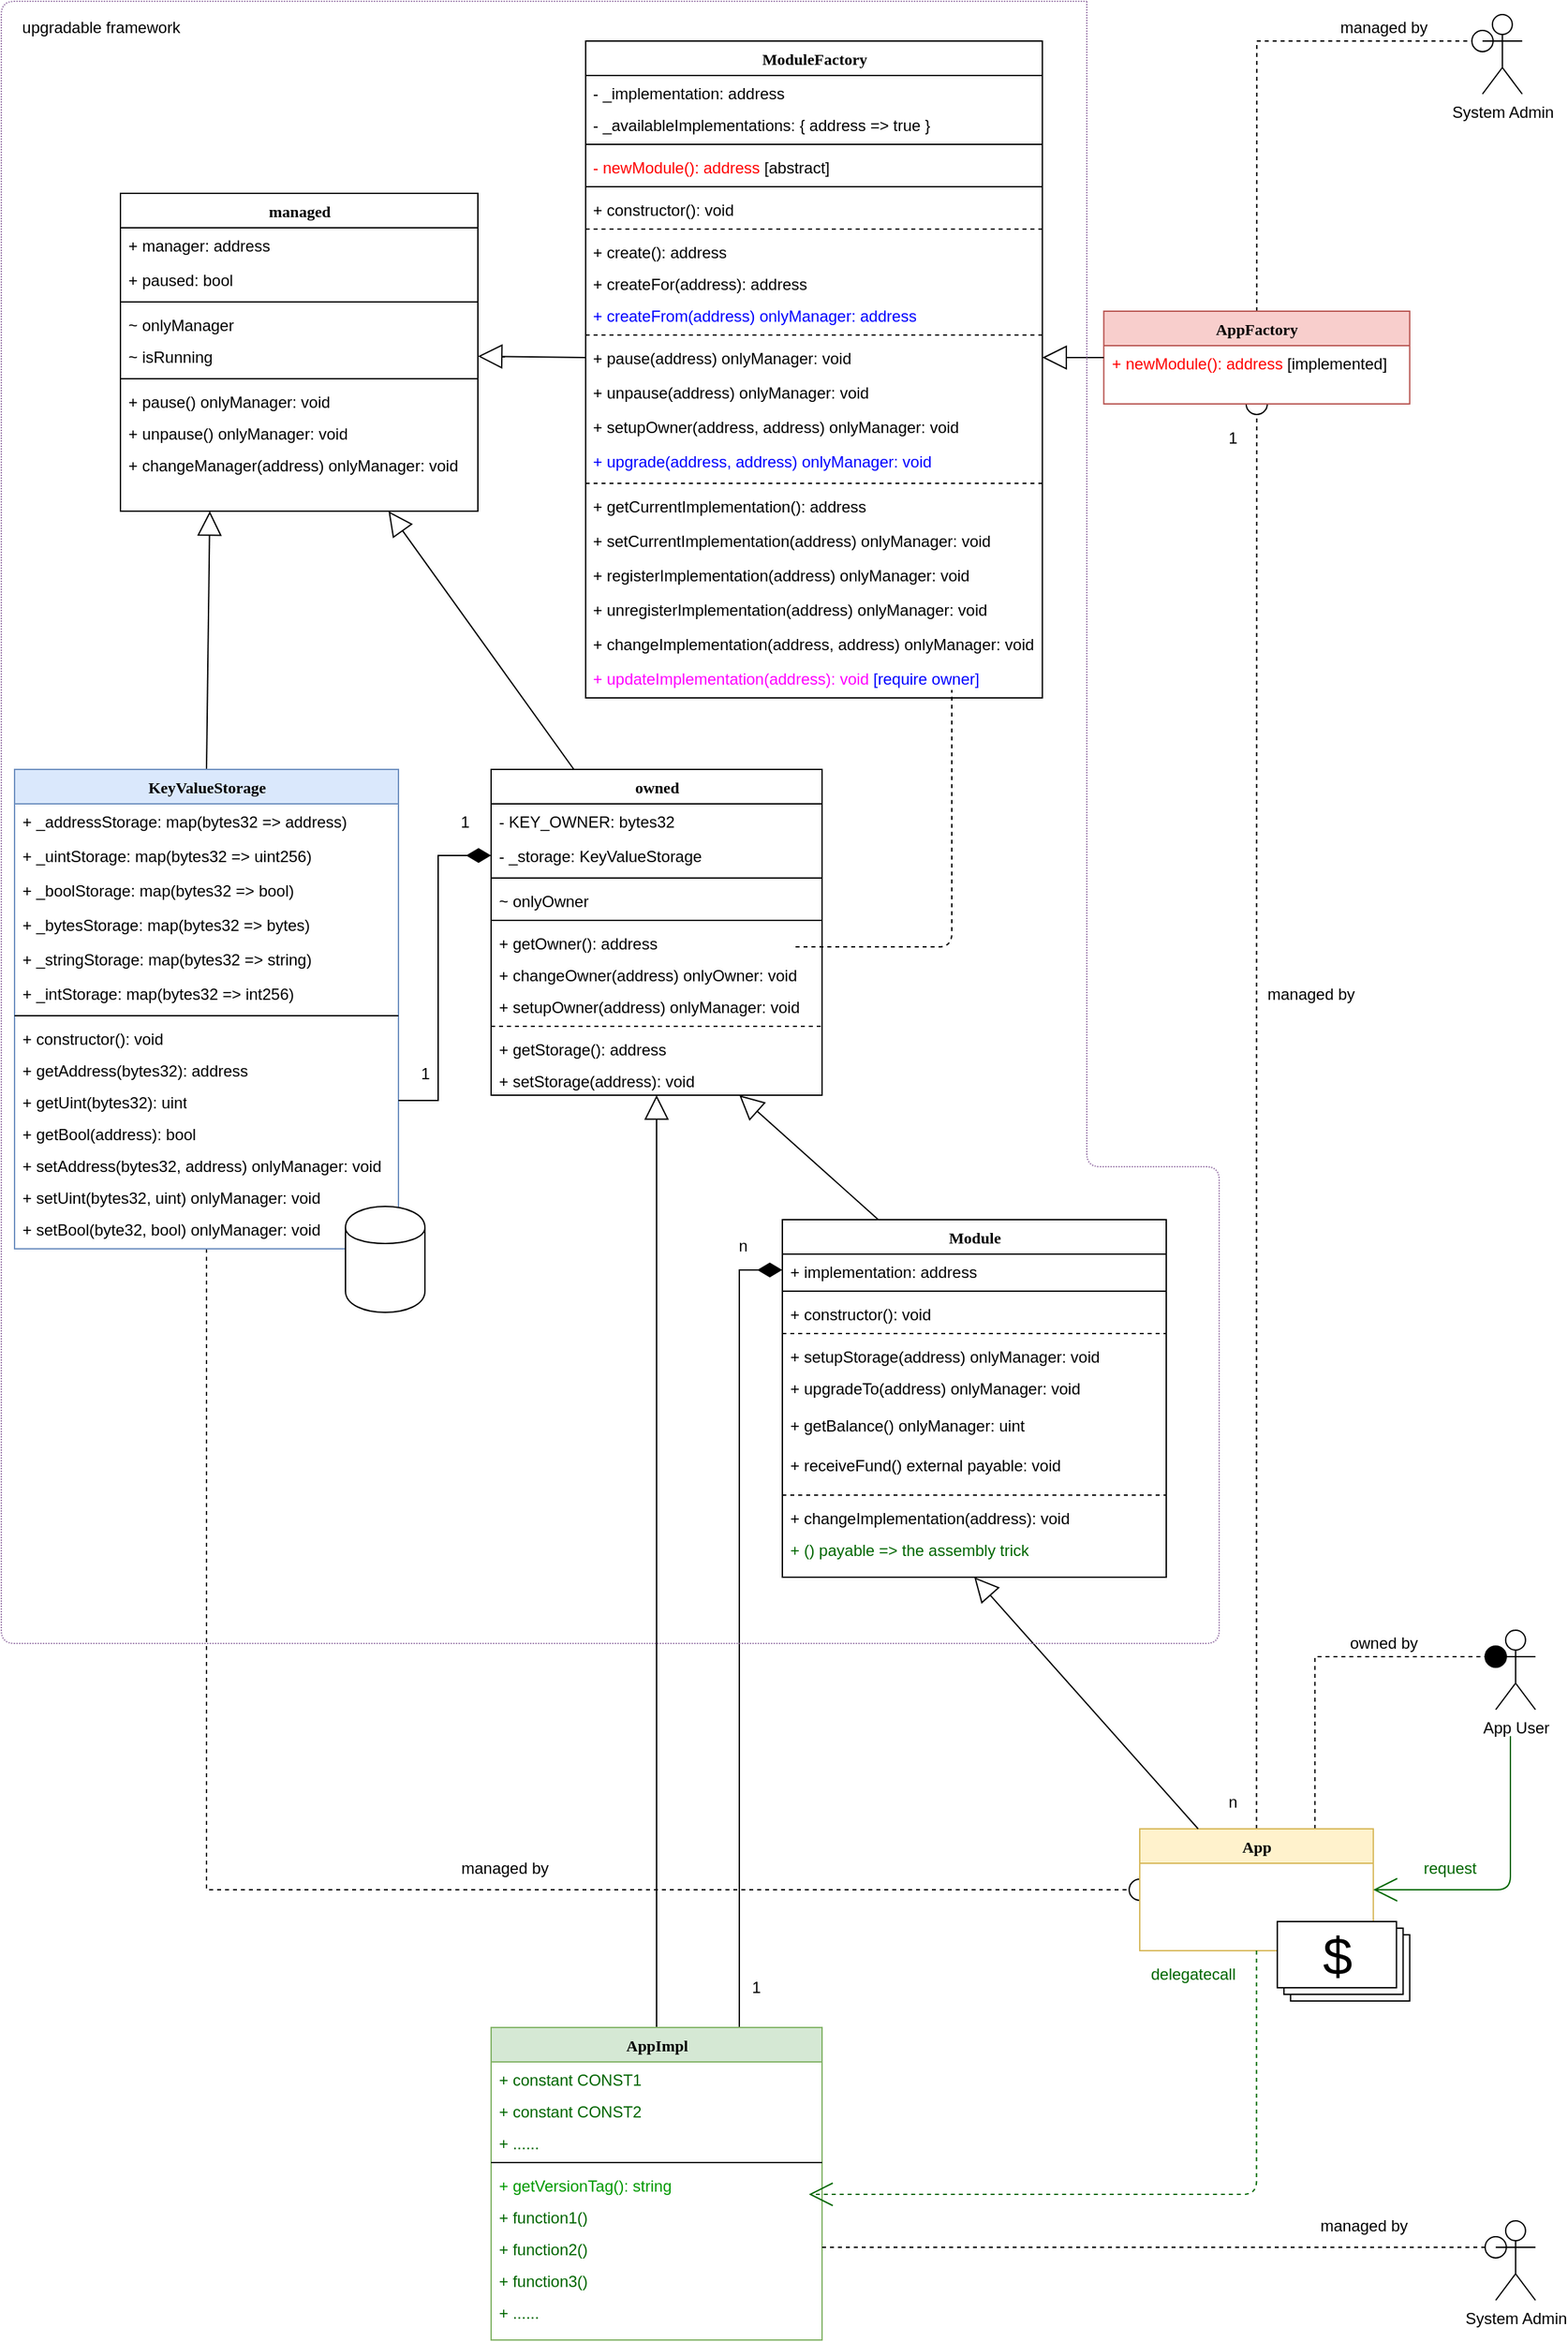<mxfile version="12.6.5" type="device"><diagram name="Page-1" id="6133507b-19e7-1e82-6fc7-422aa6c4b21f"><mxGraphModel dx="946" dy="630" grid="1" gridSize="10" guides="1" tooltips="1" connect="1" arrows="1" fold="1" page="1" pageScale="1" pageWidth="1200" pageHeight="1920" background="#ffffff" math="0" shadow="0"><root><mxCell id="0"/><mxCell id="1" parent="0"/><mxCell id="78961159f06e98e8-17" value="managed" style="swimlane;html=1;fontStyle=1;align=center;verticalAlign=top;childLayout=stackLayout;horizontal=1;startSize=26;horizontalStack=0;resizeParent=1;resizeLast=0;collapsible=1;marginBottom=0;swimlaneFillColor=#ffffff;rounded=0;shadow=0;comic=0;labelBackgroundColor=none;strokeWidth=1;fillColor=none;fontFamily=Verdana;fontSize=12" parent="1" vertex="1"><mxGeometry x="100" y="185" width="270" height="240" as="geometry"/></mxCell><mxCell id="78961159f06e98e8-23" value="+ manager: address" style="text;html=1;strokeColor=none;fillColor=none;align=left;verticalAlign=top;spacingLeft=4;spacingRight=4;whiteSpace=wrap;overflow=hidden;rotatable=0;points=[[0,0.5],[1,0.5]];portConstraint=eastwest;" parent="78961159f06e98e8-17" vertex="1"><mxGeometry y="26" width="270" height="26" as="geometry"/></mxCell><mxCell id="78961159f06e98e8-24" value="+ paused: bool" style="text;html=1;strokeColor=none;fillColor=none;align=left;verticalAlign=top;spacingLeft=4;spacingRight=4;whiteSpace=wrap;overflow=hidden;rotatable=0;points=[[0,0.5],[1,0.5]];portConstraint=eastwest;" parent="78961159f06e98e8-17" vertex="1"><mxGeometry y="52" width="270" height="26" as="geometry"/></mxCell><mxCell id="78961159f06e98e8-19" value="" style="line;html=1;strokeWidth=1;fillColor=none;align=left;verticalAlign=middle;spacingTop=-1;spacingLeft=3;spacingRight=3;rotatable=0;labelPosition=right;points=[];portConstraint=eastwest;" parent="78961159f06e98e8-17" vertex="1"><mxGeometry y="78" width="270" height="8" as="geometry"/></mxCell><mxCell id="78961159f06e98e8-27" value="~ onlyManager" style="text;html=1;strokeColor=none;fillColor=none;align=left;verticalAlign=top;spacingLeft=4;spacingRight=4;whiteSpace=wrap;overflow=hidden;rotatable=0;points=[[0,0.5],[1,0.5]];portConstraint=eastwest;" parent="78961159f06e98e8-17" vertex="1"><mxGeometry y="86" width="270" height="24" as="geometry"/></mxCell><mxCell id="7qbNIuw2mng26a40mgWC-1" value="~ isRunning" style="text;html=1;strokeColor=none;fillColor=none;align=left;verticalAlign=top;spacingLeft=4;spacingRight=4;whiteSpace=wrap;overflow=hidden;rotatable=0;points=[[0,0.5],[1,0.5]];portConstraint=eastwest;" parent="78961159f06e98e8-17" vertex="1"><mxGeometry y="110" width="270" height="26" as="geometry"/></mxCell><mxCell id="7qbNIuw2mng26a40mgWC-2" value="" style="line;html=1;strokeWidth=1;fillColor=none;align=left;verticalAlign=middle;spacingTop=-1;spacingLeft=3;spacingRight=3;rotatable=0;labelPosition=right;points=[];portConstraint=eastwest;" parent="78961159f06e98e8-17" vertex="1"><mxGeometry y="136" width="270" height="8" as="geometry"/></mxCell><mxCell id="7qbNIuw2mng26a40mgWC-4" value="+ pause() onlyManager: void" style="text;html=1;strokeColor=none;fillColor=none;align=left;verticalAlign=top;spacingLeft=4;spacingRight=4;whiteSpace=wrap;overflow=hidden;rotatable=0;points=[[0,0.5],[1,0.5]];portConstraint=eastwest;" parent="78961159f06e98e8-17" vertex="1"><mxGeometry y="144" width="270" height="24" as="geometry"/></mxCell><mxCell id="7qbNIuw2mng26a40mgWC-5" value="+ unpause() onlyManager: void" style="text;html=1;strokeColor=none;fillColor=none;align=left;verticalAlign=top;spacingLeft=4;spacingRight=4;whiteSpace=wrap;overflow=hidden;rotatable=0;points=[[0,0.5],[1,0.5]];portConstraint=eastwest;" parent="78961159f06e98e8-17" vertex="1"><mxGeometry y="168" width="270" height="24" as="geometry"/></mxCell><mxCell id="7qbNIuw2mng26a40mgWC-6" value="+ changeManager(address) onlyManager: void" style="text;html=1;strokeColor=none;fillColor=none;align=left;verticalAlign=top;spacingLeft=4;spacingRight=4;whiteSpace=wrap;overflow=hidden;rotatable=0;points=[[0,0.5],[1,0.5]];portConstraint=eastwest;" parent="78961159f06e98e8-17" vertex="1"><mxGeometry y="192" width="270" height="24" as="geometry"/></mxCell><mxCell id="7qbNIuw2mng26a40mgWC-26" style="edgeStyle=none;rounded=0;orthogonalLoop=1;jettySize=auto;html=1;exitX=0.25;exitY=0;exitDx=0;exitDy=0;entryX=0.75;entryY=1;entryDx=0;entryDy=0;startSize=16;endArrow=block;endFill=0;endSize=16;" parent="1" source="7qbNIuw2mng26a40mgWC-7" target="78961159f06e98e8-17" edge="1"><mxGeometry relative="1" as="geometry"/></mxCell><mxCell id="7qbNIuw2mng26a40mgWC-7" value="owned" style="swimlane;html=1;fontStyle=1;align=center;verticalAlign=top;childLayout=stackLayout;horizontal=1;startSize=26;horizontalStack=0;resizeParent=1;resizeLast=0;collapsible=1;marginBottom=0;swimlaneFillColor=#ffffff;rounded=0;shadow=0;comic=0;labelBackgroundColor=none;strokeWidth=1;fillColor=none;fontFamily=Verdana;fontSize=12" parent="1" vertex="1"><mxGeometry x="380" y="620" width="250" height="246" as="geometry"/></mxCell><mxCell id="gZ7bcQzU7PJTBgScr0QO-2" value="- KEY_OWNER: bytes32" style="text;html=1;strokeColor=none;fillColor=none;align=left;verticalAlign=top;spacingLeft=4;spacingRight=4;whiteSpace=wrap;overflow=hidden;rotatable=0;points=[[0,0.5],[1,0.5]];portConstraint=eastwest;" parent="7qbNIuw2mng26a40mgWC-7" vertex="1"><mxGeometry y="26" width="250" height="26" as="geometry"/></mxCell><mxCell id="7qbNIuw2mng26a40mgWC-8" value="- _storage: KeyValueStorage" style="text;html=1;strokeColor=none;fillColor=none;align=left;verticalAlign=top;spacingLeft=4;spacingRight=4;whiteSpace=wrap;overflow=hidden;rotatable=0;points=[[0,0.5],[1,0.5]];portConstraint=eastwest;" parent="7qbNIuw2mng26a40mgWC-7" vertex="1"><mxGeometry y="52" width="250" height="26" as="geometry"/></mxCell><mxCell id="7qbNIuw2mng26a40mgWC-10" value="" style="line;html=1;strokeWidth=1;fillColor=none;align=left;verticalAlign=middle;spacingTop=-1;spacingLeft=3;spacingRight=3;rotatable=0;labelPosition=right;points=[];portConstraint=eastwest;" parent="7qbNIuw2mng26a40mgWC-7" vertex="1"><mxGeometry y="78" width="250" height="8" as="geometry"/></mxCell><mxCell id="7qbNIuw2mng26a40mgWC-11" value="~ onlyOwner" style="text;html=1;strokeColor=none;fillColor=none;align=left;verticalAlign=top;spacingLeft=4;spacingRight=4;whiteSpace=wrap;overflow=hidden;rotatable=0;points=[[0,0.5],[1,0.5]];portConstraint=eastwest;" parent="7qbNIuw2mng26a40mgWC-7" vertex="1"><mxGeometry y="86" width="250" height="24" as="geometry"/></mxCell><mxCell id="7qbNIuw2mng26a40mgWC-13" value="" style="line;html=1;strokeWidth=1;fillColor=none;align=left;verticalAlign=middle;spacingTop=-1;spacingLeft=3;spacingRight=3;rotatable=0;labelPosition=right;points=[];portConstraint=eastwest;" parent="7qbNIuw2mng26a40mgWC-7" vertex="1"><mxGeometry y="110" width="250" height="8" as="geometry"/></mxCell><mxCell id="7qbNIuw2mng26a40mgWC-14" value="+ getOwner(): address" style="text;html=1;strokeColor=none;fillColor=none;align=left;verticalAlign=top;spacingLeft=4;spacingRight=4;whiteSpace=wrap;overflow=hidden;rotatable=0;points=[[0,0.5],[1,0.5]];portConstraint=eastwest;" parent="7qbNIuw2mng26a40mgWC-7" vertex="1"><mxGeometry y="118" width="250" height="24" as="geometry"/></mxCell><mxCell id="7qbNIuw2mng26a40mgWC-15" value="+ changeOwner(address) onlyOwner: void" style="text;html=1;strokeColor=none;fillColor=none;align=left;verticalAlign=top;spacingLeft=4;spacingRight=4;whiteSpace=wrap;overflow=hidden;rotatable=0;points=[[0,0.5],[1,0.5]];portConstraint=eastwest;" parent="7qbNIuw2mng26a40mgWC-7" vertex="1"><mxGeometry y="142" width="250" height="24" as="geometry"/></mxCell><mxCell id="7qbNIuw2mng26a40mgWC-16" value="+ setupOwner(address) onlyManager: void" style="text;html=1;strokeColor=none;fillColor=none;align=left;verticalAlign=top;spacingLeft=4;spacingRight=4;whiteSpace=wrap;overflow=hidden;rotatable=0;points=[[0,0.5],[1,0.5]];portConstraint=eastwest;" parent="7qbNIuw2mng26a40mgWC-7" vertex="1"><mxGeometry y="166" width="250" height="24" as="geometry"/></mxCell><mxCell id="gZ7bcQzU7PJTBgScr0QO-3" value="" style="line;html=1;strokeWidth=1;fillColor=none;align=left;verticalAlign=middle;spacingTop=-1;spacingLeft=3;spacingRight=3;rotatable=0;labelPosition=right;points=[];portConstraint=eastwest;dashed=1;" parent="7qbNIuw2mng26a40mgWC-7" vertex="1"><mxGeometry y="190" width="250" height="8" as="geometry"/></mxCell><mxCell id="7qbNIuw2mng26a40mgWC-53" value="+ getStorage(): address" style="text;html=1;strokeColor=none;fillColor=none;align=left;verticalAlign=top;spacingLeft=4;spacingRight=4;whiteSpace=wrap;overflow=hidden;rotatable=0;points=[[0,0.5],[1,0.5]];portConstraint=eastwest;" parent="7qbNIuw2mng26a40mgWC-7" vertex="1"><mxGeometry y="198" width="250" height="24" as="geometry"/></mxCell><mxCell id="a4J2wVKDSERtocVFw_NZ-1" value="+ setStorage(address): void" style="text;html=1;strokeColor=none;fillColor=none;align=left;verticalAlign=top;spacingLeft=4;spacingRight=4;whiteSpace=wrap;overflow=hidden;rotatable=0;points=[[0,0.5],[1,0.5]];portConstraint=eastwest;" parent="7qbNIuw2mng26a40mgWC-7" vertex="1"><mxGeometry y="222" width="250" height="24" as="geometry"/></mxCell><mxCell id="7qbNIuw2mng26a40mgWC-25" style="rounded=0;orthogonalLoop=1;jettySize=auto;html=1;exitX=0.5;exitY=0;exitDx=0;exitDy=0;entryX=0.25;entryY=1;entryDx=0;entryDy=0;endArrow=block;endFill=0;endSize=16;startSize=16;" parent="1" source="7qbNIuw2mng26a40mgWC-17" target="78961159f06e98e8-17" edge="1"><mxGeometry relative="1" as="geometry"/></mxCell><mxCell id="7qbNIuw2mng26a40mgWC-67" style="edgeStyle=orthogonalEdgeStyle;rounded=0;orthogonalLoop=1;jettySize=auto;html=1;startArrow=none;startFill=0;startSize=16;endArrow=oval;endFill=0;endSize=16;fontColor=#EA6B66;exitX=0.5;exitY=1;exitDx=0;exitDy=0;dashed=1;entryX=0;entryY=0.5;entryDx=0;entryDy=0;" parent="1" source="7qbNIuw2mng26a40mgWC-17" target="7qbNIuw2mng26a40mgWC-33" edge="1"><mxGeometry relative="1" as="geometry"><mxPoint x="160" y="947" as="sourcePoint"/><mxPoint x="770" y="1480" as="targetPoint"/><Array as="points"><mxPoint x="165" y="1466"/></Array></mxGeometry></mxCell><mxCell id="7qbNIuw2mng26a40mgWC-17" value="KeyValueStorage" style="swimlane;html=1;fontStyle=1;align=center;verticalAlign=top;childLayout=stackLayout;horizontal=1;startSize=26;horizontalStack=0;resizeParent=1;resizeLast=0;collapsible=1;marginBottom=0;swimlaneFillColor=#ffffff;rounded=0;shadow=0;comic=0;labelBackgroundColor=none;strokeWidth=1;fillColor=#dae8fc;fontFamily=Verdana;fontSize=12;strokeColor=#6c8ebf;" parent="1" vertex="1"><mxGeometry x="20" y="620" width="290" height="362" as="geometry"/></mxCell><mxCell id="7qbNIuw2mng26a40mgWC-18" value="+ _addressStorage: map(bytes32 =&amp;gt; address)" style="text;html=1;strokeColor=none;fillColor=none;align=left;verticalAlign=top;spacingLeft=4;spacingRight=4;whiteSpace=wrap;overflow=hidden;rotatable=0;points=[[0,0.5],[1,0.5]];portConstraint=eastwest;" parent="7qbNIuw2mng26a40mgWC-17" vertex="1"><mxGeometry y="26" width="290" height="26" as="geometry"/></mxCell><mxCell id="7qbNIuw2mng26a40mgWC-27" value="+ _uintStorage: map(bytes32 =&amp;gt; uint256)" style="text;html=1;strokeColor=none;fillColor=none;align=left;verticalAlign=top;spacingLeft=4;spacingRight=4;whiteSpace=wrap;overflow=hidden;rotatable=0;points=[[0,0.5],[1,0.5]];portConstraint=eastwest;" parent="7qbNIuw2mng26a40mgWC-17" vertex="1"><mxGeometry y="52" width="290" height="26" as="geometry"/></mxCell><mxCell id="7qbNIuw2mng26a40mgWC-28" value="+ _boolStorage: map(bytes32 =&amp;gt; bool)" style="text;html=1;strokeColor=none;fillColor=none;align=left;verticalAlign=top;spacingLeft=4;spacingRight=4;whiteSpace=wrap;overflow=hidden;rotatable=0;points=[[0,0.5],[1,0.5]];portConstraint=eastwest;" parent="7qbNIuw2mng26a40mgWC-17" vertex="1"><mxGeometry y="78" width="290" height="26" as="geometry"/></mxCell><mxCell id="7J7HeLfmyGRtGNj1Unq5-1" value="+ _bytesStorage: map(bytes32 =&amp;gt; bytes)" style="text;html=1;strokeColor=none;fillColor=none;align=left;verticalAlign=top;spacingLeft=4;spacingRight=4;whiteSpace=wrap;overflow=hidden;rotatable=0;points=[[0,0.5],[1,0.5]];portConstraint=eastwest;" parent="7qbNIuw2mng26a40mgWC-17" vertex="1"><mxGeometry y="104" width="290" height="26" as="geometry"/></mxCell><mxCell id="7J7HeLfmyGRtGNj1Unq5-2" value="+ _stringStorage: map(bytes32 =&amp;gt; string)" style="text;html=1;strokeColor=none;fillColor=none;align=left;verticalAlign=top;spacingLeft=4;spacingRight=4;whiteSpace=wrap;overflow=hidden;rotatable=0;points=[[0,0.5],[1,0.5]];portConstraint=eastwest;" parent="7qbNIuw2mng26a40mgWC-17" vertex="1"><mxGeometry y="130" width="290" height="26" as="geometry"/></mxCell><mxCell id="7J7HeLfmyGRtGNj1Unq5-3" value="+ _intStorage: map(bytes32 =&amp;gt; int256)" style="text;html=1;strokeColor=none;fillColor=none;align=left;verticalAlign=top;spacingLeft=4;spacingRight=4;whiteSpace=wrap;overflow=hidden;rotatable=0;points=[[0,0.5],[1,0.5]];portConstraint=eastwest;" parent="7qbNIuw2mng26a40mgWC-17" vertex="1"><mxGeometry y="156" width="290" height="26" as="geometry"/></mxCell><mxCell id="7qbNIuw2mng26a40mgWC-19" value="" style="line;html=1;strokeWidth=1;fillColor=none;align=left;verticalAlign=middle;spacingTop=-1;spacingLeft=3;spacingRight=3;rotatable=0;labelPosition=right;points=[];portConstraint=eastwest;" parent="7qbNIuw2mng26a40mgWC-17" vertex="1"><mxGeometry y="182" width="290" height="8" as="geometry"/></mxCell><mxCell id="7qbNIuw2mng26a40mgWC-89" value="+ constructor(): void" style="text;html=1;strokeColor=none;fillColor=none;align=left;verticalAlign=top;spacingLeft=4;spacingRight=4;whiteSpace=wrap;overflow=hidden;rotatable=0;points=[[0,0.5],[1,0.5]];portConstraint=eastwest;" parent="7qbNIuw2mng26a40mgWC-17" vertex="1"><mxGeometry y="190" width="290" height="24" as="geometry"/></mxCell><mxCell id="7qbNIuw2mng26a40mgWC-22" value="+ getAddress(bytes32): address" style="text;html=1;strokeColor=none;fillColor=none;align=left;verticalAlign=top;spacingLeft=4;spacingRight=4;whiteSpace=wrap;overflow=hidden;rotatable=0;points=[[0,0.5],[1,0.5]];portConstraint=eastwest;" parent="7qbNIuw2mng26a40mgWC-17" vertex="1"><mxGeometry y="214" width="290" height="24" as="geometry"/></mxCell><mxCell id="7qbNIuw2mng26a40mgWC-23" value="+ getUint(bytes32): uint" style="text;html=1;strokeColor=none;fillColor=none;align=left;verticalAlign=top;spacingLeft=4;spacingRight=4;whiteSpace=wrap;overflow=hidden;rotatable=0;points=[[0,0.5],[1,0.5]];portConstraint=eastwest;" parent="7qbNIuw2mng26a40mgWC-17" vertex="1"><mxGeometry y="238" width="290" height="24" as="geometry"/></mxCell><mxCell id="7qbNIuw2mng26a40mgWC-24" value="+ getBool(address): bool" style="text;html=1;strokeColor=none;fillColor=none;align=left;verticalAlign=top;spacingLeft=4;spacingRight=4;whiteSpace=wrap;overflow=hidden;rotatable=0;points=[[0,0.5],[1,0.5]];portConstraint=eastwest;" parent="7qbNIuw2mng26a40mgWC-17" vertex="1"><mxGeometry y="262" width="290" height="24" as="geometry"/></mxCell><mxCell id="7qbNIuw2mng26a40mgWC-29" value="+ setAddress(bytes32, address) onlyManager: void" style="text;html=1;strokeColor=none;fillColor=none;align=left;verticalAlign=top;spacingLeft=4;spacingRight=4;whiteSpace=wrap;overflow=hidden;rotatable=0;points=[[0,0.5],[1,0.5]];portConstraint=eastwest;" parent="7qbNIuw2mng26a40mgWC-17" vertex="1"><mxGeometry y="286" width="290" height="24" as="geometry"/></mxCell><mxCell id="7qbNIuw2mng26a40mgWC-30" value="+ setUint(bytes32, uint) onlyManager: void" style="text;html=1;strokeColor=none;fillColor=none;align=left;verticalAlign=top;spacingLeft=4;spacingRight=4;whiteSpace=wrap;overflow=hidden;rotatable=0;points=[[0,0.5],[1,0.5]];portConstraint=eastwest;" parent="7qbNIuw2mng26a40mgWC-17" vertex="1"><mxGeometry y="310" width="290" height="24" as="geometry"/></mxCell><mxCell id="7qbNIuw2mng26a40mgWC-31" value="+ setBool(byte32, bool) onlyManager: void" style="text;html=1;strokeColor=none;fillColor=none;align=left;verticalAlign=top;spacingLeft=4;spacingRight=4;whiteSpace=wrap;overflow=hidden;rotatable=0;points=[[0,0.5],[1,0.5]];portConstraint=eastwest;" parent="7qbNIuw2mng26a40mgWC-17" vertex="1"><mxGeometry y="334" width="290" height="28" as="geometry"/></mxCell><mxCell id="7qbNIuw2mng26a40mgWC-32" style="edgeStyle=orthogonalEdgeStyle;rounded=0;orthogonalLoop=1;jettySize=auto;html=1;exitX=0;exitY=0.5;exitDx=0;exitDy=0;entryX=1;entryY=0.5;entryDx=0;entryDy=0;startSize=16;endArrow=none;endFill=0;endSize=16;startArrow=diamondThin;startFill=1;" parent="1" source="7qbNIuw2mng26a40mgWC-8" target="7qbNIuw2mng26a40mgWC-23" edge="1"><mxGeometry relative="1" as="geometry"/></mxCell><mxCell id="7qbNIuw2mng26a40mgWC-41" style="rounded=0;orthogonalLoop=1;jettySize=auto;html=1;exitX=0.25;exitY=0;exitDx=0;exitDy=0;entryX=0.75;entryY=1;entryDx=0;entryDy=0;startSize=16;endArrow=block;endFill=0;endSize=16;" parent="1" source="9IxLAlniWgFDGiZu9Xy5-3" target="7qbNIuw2mng26a40mgWC-7" edge="1"><mxGeometry relative="1" as="geometry"/></mxCell><mxCell id="7qbNIuw2mng26a40mgWC-68" style="edgeStyle=orthogonalEdgeStyle;rounded=0;orthogonalLoop=1;jettySize=auto;html=1;exitX=0.5;exitY=0;exitDx=0;exitDy=0;dashed=1;startArrow=none;startFill=0;startSize=16;endArrow=oval;endFill=0;endSize=16;fontColor=#EA6B66;entryX=0.5;entryY=1;entryDx=0;entryDy=0;" parent="1" source="7qbNIuw2mng26a40mgWC-33" target="7qbNIuw2mng26a40mgWC-43" edge="1"><mxGeometry relative="1" as="geometry"><mxPoint x="921" y="430" as="targetPoint"/></mxGeometry></mxCell><mxCell id="7qbNIuw2mng26a40mgWC-78" style="edgeStyle=orthogonalEdgeStyle;rounded=0;orthogonalLoop=1;jettySize=auto;html=1;exitX=0.75;exitY=0;exitDx=0;exitDy=0;entryX=0;entryY=0.333;entryDx=0;entryDy=0;entryPerimeter=0;dashed=1;startArrow=none;startFill=0;startSize=16;endArrow=oval;endFill=1;endSize=16;fontColor=#000000;" parent="1" source="7qbNIuw2mng26a40mgWC-33" target="7qbNIuw2mng26a40mgWC-77" edge="1"><mxGeometry relative="1" as="geometry"/></mxCell><mxCell id="7qbNIuw2mng26a40mgWC-33" value="App" style="swimlane;html=1;fontStyle=1;align=center;verticalAlign=top;childLayout=stackLayout;horizontal=1;startSize=26;horizontalStack=0;resizeParent=1;resizeLast=0;collapsible=1;marginBottom=0;swimlaneFillColor=#ffffff;rounded=0;shadow=0;comic=0;labelBackgroundColor=none;strokeWidth=1;fillColor=#fff2cc;fontFamily=Verdana;fontSize=12;strokeColor=#d6b656;" parent="1" vertex="1"><mxGeometry x="870" y="1420" width="176.41" height="92" as="geometry"/></mxCell><mxCell id="vvS4xL7TsBpJ50moL3W9-17" style="edgeStyle=orthogonalEdgeStyle;rounded=0;orthogonalLoop=1;jettySize=auto;html=1;exitX=0.5;exitY=0;exitDx=0;exitDy=0;entryX=0.5;entryY=1;entryDx=0;entryDy=0;fontColor=#000000;endArrow=block;endFill=0;endSize=16;startSize=16;" parent="1" source="vvS4xL7TsBpJ50moL3W9-1" target="7qbNIuw2mng26a40mgWC-7" edge="1"><mxGeometry relative="1" as="geometry"/></mxCell><mxCell id="vvS4xL7TsBpJ50moL3W9-22" style="edgeStyle=orthogonalEdgeStyle;rounded=0;orthogonalLoop=1;jettySize=auto;html=1;exitX=0.75;exitY=0;exitDx=0;exitDy=0;startArrow=none;startFill=0;startSize=16;endArrow=diamondThin;endFill=1;endSize=16;fontColor=#000000;entryX=0;entryY=0.5;entryDx=0;entryDy=0;" parent="1" source="vvS4xL7TsBpJ50moL3W9-1" target="9IxLAlniWgFDGiZu9Xy5-4" edge="1"><mxGeometry relative="1" as="geometry"><mxPoint x="777.5" y="1296" as="targetPoint"/></mxGeometry></mxCell><mxCell id="vvS4xL7TsBpJ50moL3W9-1" value="AppImpl" style="swimlane;html=1;fontStyle=1;align=center;verticalAlign=top;childLayout=stackLayout;horizontal=1;startSize=26;horizontalStack=0;resizeParent=1;resizeLast=0;collapsible=1;marginBottom=0;swimlaneFillColor=#ffffff;rounded=0;shadow=0;comic=0;labelBackgroundColor=none;strokeWidth=1;fillColor=#d5e8d4;fontFamily=Verdana;fontSize=12;strokeColor=#82b366;" parent="1" vertex="1"><mxGeometry x="380" y="1570" width="250" height="236" as="geometry"/></mxCell><mxCell id="gZ7bcQzU7PJTBgScr0QO-5" value="&lt;font color=&quot;#006600&quot;&gt;+ constant CONST1&lt;br&gt;&lt;/font&gt;" style="text;html=1;strokeColor=none;fillColor=none;align=left;verticalAlign=top;spacingLeft=4;spacingRight=4;whiteSpace=wrap;overflow=hidden;rotatable=0;points=[[0,0.5],[1,0.5]];portConstraint=eastwest;fontColor=#EA6B66;" parent="vvS4xL7TsBpJ50moL3W9-1" vertex="1"><mxGeometry y="26" width="250" height="24" as="geometry"/></mxCell><mxCell id="gZ7bcQzU7PJTBgScr0QO-6" value="&lt;font color=&quot;#006600&quot;&gt;+ constant CONST2&lt;br&gt;&lt;/font&gt;" style="text;html=1;strokeColor=none;fillColor=none;align=left;verticalAlign=top;spacingLeft=4;spacingRight=4;whiteSpace=wrap;overflow=hidden;rotatable=0;points=[[0,0.5],[1,0.5]];portConstraint=eastwest;fontColor=#EA6B66;" parent="vvS4xL7TsBpJ50moL3W9-1" vertex="1"><mxGeometry y="50" width="250" height="24" as="geometry"/></mxCell><mxCell id="gZ7bcQzU7PJTBgScr0QO-7" value="&lt;font color=&quot;#006600&quot;&gt;+ ......&lt;br&gt;&lt;/font&gt;" style="text;html=1;strokeColor=none;fillColor=none;align=left;verticalAlign=top;spacingLeft=4;spacingRight=4;whiteSpace=wrap;overflow=hidden;rotatable=0;points=[[0,0.5],[1,0.5]];portConstraint=eastwest;fontColor=#EA6B66;" parent="vvS4xL7TsBpJ50moL3W9-1" vertex="1"><mxGeometry y="74" width="250" height="24" as="geometry"/></mxCell><mxCell id="gZ7bcQzU7PJTBgScr0QO-4" value="" style="line;html=1;strokeWidth=1;fillColor=none;align=left;verticalAlign=middle;spacingTop=-1;spacingLeft=3;spacingRight=3;rotatable=0;labelPosition=right;points=[];portConstraint=eastwest;" parent="vvS4xL7TsBpJ50moL3W9-1" vertex="1"><mxGeometry y="98" width="250" height="8" as="geometry"/></mxCell><mxCell id="vvS4xL7TsBpJ50moL3W9-2" value="+ getVersionTag(): string" style="text;html=1;strokeColor=none;fillColor=none;align=left;verticalAlign=top;spacingLeft=4;spacingRight=4;whiteSpace=wrap;overflow=hidden;rotatable=0;points=[[0,0.5],[1,0.5]];portConstraint=eastwest;fontColor=#009900;" parent="vvS4xL7TsBpJ50moL3W9-1" vertex="1"><mxGeometry y="106" width="250" height="24" as="geometry"/></mxCell><mxCell id="vvS4xL7TsBpJ50moL3W9-4" value="&lt;font color=&quot;#006600&quot;&gt;+ function1()&lt;/font&gt;" style="text;html=1;strokeColor=none;fillColor=none;align=left;verticalAlign=top;spacingLeft=4;spacingRight=4;whiteSpace=wrap;overflow=hidden;rotatable=0;points=[[0,0.5],[1,0.5]];portConstraint=eastwest;fontColor=#EA6B66;" parent="vvS4xL7TsBpJ50moL3W9-1" vertex="1"><mxGeometry y="130" width="250" height="24" as="geometry"/></mxCell><mxCell id="vvS4xL7TsBpJ50moL3W9-5" value="&lt;font color=&quot;#006600&quot;&gt;+ function2()&lt;/font&gt;" style="text;html=1;strokeColor=none;fillColor=none;align=left;verticalAlign=top;spacingLeft=4;spacingRight=4;whiteSpace=wrap;overflow=hidden;rotatable=0;points=[[0,0.5],[1,0.5]];portConstraint=eastwest;fontColor=#EA6B66;" parent="vvS4xL7TsBpJ50moL3W9-1" vertex="1"><mxGeometry y="154" width="250" height="24" as="geometry"/></mxCell><mxCell id="vvS4xL7TsBpJ50moL3W9-6" value="&lt;font color=&quot;#006600&quot;&gt;+ function3()&lt;/font&gt;" style="text;html=1;strokeColor=none;fillColor=none;align=left;verticalAlign=top;spacingLeft=4;spacingRight=4;whiteSpace=wrap;overflow=hidden;rotatable=0;points=[[0,0.5],[1,0.5]];portConstraint=eastwest;fontColor=#EA6B66;" parent="vvS4xL7TsBpJ50moL3W9-1" vertex="1"><mxGeometry y="178" width="250" height="24" as="geometry"/></mxCell><mxCell id="vvS4xL7TsBpJ50moL3W9-19" value="&lt;font color=&quot;#006600&quot;&gt;+ ......&lt;/font&gt;" style="text;html=1;strokeColor=none;fillColor=none;align=left;verticalAlign=top;spacingLeft=4;spacingRight=4;whiteSpace=wrap;overflow=hidden;rotatable=0;points=[[0,0.5],[1,0.5]];portConstraint=eastwest;fontColor=#EA6B66;" parent="vvS4xL7TsBpJ50moL3W9-1" vertex="1"><mxGeometry y="202" width="250" height="24" as="geometry"/></mxCell><mxCell id="7qbNIuw2mng26a40mgWC-73" style="edgeStyle=orthogonalEdgeStyle;rounded=0;orthogonalLoop=1;jettySize=auto;html=1;exitX=0.5;exitY=0;exitDx=0;exitDy=0;entryX=0;entryY=0.333;entryDx=0;entryDy=0;entryPerimeter=0;dashed=1;startArrow=none;startFill=0;startSize=16;endArrow=oval;endFill=0;endSize=16;fontColor=#000000;" parent="1" source="7qbNIuw2mng26a40mgWC-43" target="7qbNIuw2mng26a40mgWC-71" edge="1"><mxGeometry relative="1" as="geometry"/></mxCell><mxCell id="7qbNIuw2mng26a40mgWC-43" value="AppFactory" style="swimlane;html=1;fontStyle=1;align=center;verticalAlign=top;childLayout=stackLayout;horizontal=1;startSize=26;horizontalStack=0;resizeParent=1;resizeLast=0;collapsible=1;marginBottom=0;swimlaneFillColor=#ffffff;rounded=0;shadow=0;comic=0;labelBackgroundColor=none;strokeWidth=1;fillColor=#f8cecc;fontFamily=Verdana;fontSize=12;strokeColor=#b85450;" parent="1" vertex="1"><mxGeometry x="842.82" y="274" width="231.09" height="70" as="geometry"/></mxCell><mxCell id="9IxLAlniWgFDGiZu9Xy5-1" value="&lt;font color=&quot;#ff0000&quot;&gt;+ newModule(): address&lt;/font&gt; [implemented]" style="text;html=1;strokeColor=none;fillColor=none;align=left;verticalAlign=top;spacingLeft=4;spacingRight=4;whiteSpace=wrap;overflow=hidden;rotatable=0;points=[[0,0.5],[1,0.5]];portConstraint=eastwest;" parent="7qbNIuw2mng26a40mgWC-43" vertex="1"><mxGeometry y="26" width="231.09" height="24" as="geometry"/></mxCell><mxCell id="7qbNIuw2mng26a40mgWC-50" style="edgeStyle=none;rounded=0;orthogonalLoop=1;jettySize=auto;html=1;entryX=1;entryY=0.5;entryDx=0;entryDy=0;startSize=16;endArrow=block;endFill=0;endSize=16;exitX=0;exitY=0.5;exitDx=0;exitDy=0;" parent="1" source="9IxLAlniWgFDGiZu9Xy5-24" target="7qbNIuw2mng26a40mgWC-1" edge="1"><mxGeometry relative="1" as="geometry"><mxPoint x="680" y="355" as="sourcePoint"/></mxGeometry></mxCell><mxCell id="7qbNIuw2mng26a40mgWC-69" value="managed by" style="text;html=1;align=center;verticalAlign=middle;resizable=0;points=[];autosize=1;fontColor=#000000;" parent="1" vertex="1"><mxGeometry x="350" y="1440" width="80" height="20" as="geometry"/></mxCell><mxCell id="7qbNIuw2mng26a40mgWC-70" value="managed by" style="text;html=1;align=center;verticalAlign=middle;resizable=0;points=[];autosize=1;fontColor=#000000;" parent="1" vertex="1"><mxGeometry x="958.91" y="780" width="80" height="20" as="geometry"/></mxCell><mxCell id="7qbNIuw2mng26a40mgWC-71" value="System Admin" style="shape=umlActor;verticalLabelPosition=bottom;labelBackgroundColor=#ffffff;verticalAlign=top;html=1;outlineConnect=0;fontColor=#000000;" parent="1" vertex="1"><mxGeometry x="1128.91" y="50" width="30" height="60" as="geometry"/></mxCell><mxCell id="7qbNIuw2mng26a40mgWC-74" value="managed by" style="text;html=1;align=center;verticalAlign=middle;resizable=0;points=[];autosize=1;fontColor=#000000;" parent="1" vertex="1"><mxGeometry x="1013.91" y="50" width="80" height="20" as="geometry"/></mxCell><mxCell id="7qbNIuw2mng26a40mgWC-77" value="App User" style="shape=umlActor;verticalLabelPosition=bottom;labelBackgroundColor=#ffffff;verticalAlign=top;html=1;outlineConnect=0;fontColor=#000000;" parent="1" vertex="1"><mxGeometry x="1138.91" y="1270" width="30" height="60" as="geometry"/></mxCell><mxCell id="7qbNIuw2mng26a40mgWC-79" value="owned by" style="text;html=1;align=center;verticalAlign=middle;resizable=0;points=[];autosize=1;fontColor=#000000;" parent="1" vertex="1"><mxGeometry x="1018.91" y="1270" width="70" height="20" as="geometry"/></mxCell><mxCell id="vvS4xL7TsBpJ50moL3W9-23" value="System Admin" style="shape=umlActor;verticalLabelPosition=bottom;labelBackgroundColor=#ffffff;verticalAlign=top;html=1;outlineConnect=0;fontColor=#000000;" parent="1" vertex="1"><mxGeometry x="1138.91" y="1716" width="30" height="60" as="geometry"/></mxCell><mxCell id="vvS4xL7TsBpJ50moL3W9-24" value="managed by" style="text;html=1;align=center;verticalAlign=middle;resizable=0;points=[];autosize=1;fontColor=#000000;" parent="1" vertex="1"><mxGeometry x="998.91" y="1710" width="80" height="20" as="geometry"/></mxCell><mxCell id="vvS4xL7TsBpJ50moL3W9-26" style="edgeStyle=orthogonalEdgeStyle;rounded=0;orthogonalLoop=1;jettySize=auto;html=1;entryX=0;entryY=0.333;entryDx=0;entryDy=0;entryPerimeter=0;startArrow=none;startFill=0;startSize=16;endArrow=oval;endFill=0;endSize=16;fontColor=#000000;exitX=1;exitY=0.5;exitDx=0;exitDy=0;dashed=1;" parent="1" source="vvS4xL7TsBpJ50moL3W9-5" target="vvS4xL7TsBpJ50moL3W9-23" edge="1"><mxGeometry relative="1" as="geometry"><mxPoint x="810" y="1704" as="sourcePoint"/></mxGeometry></mxCell><mxCell id="vvS4xL7TsBpJ50moL3W9-35" value="" style="endArrow=open;html=1;fontColor=#006600;edgeStyle=orthogonalEdgeStyle;endFill=0;endSize=16;startSize=16;dashed=1;strokeColor=#006600;exitX=0.5;exitY=1;exitDx=0;exitDy=0;" parent="1" source="7qbNIuw2mng26a40mgWC-33" edge="1"><mxGeometry width="50" height="50" relative="1" as="geometry"><mxPoint x="900" y="1560" as="sourcePoint"/><mxPoint x="620" y="1696" as="targetPoint"/><Array as="points"><mxPoint x="958" y="1696"/></Array></mxGeometry></mxCell><mxCell id="vvS4xL7TsBpJ50moL3W9-36" value="delegatecall" style="text;html=1;align=center;verticalAlign=middle;resizable=0;points=[];autosize=1;fontColor=#006600;" parent="1" vertex="1"><mxGeometry x="870" y="1520" width="80" height="20" as="geometry"/></mxCell><mxCell id="vvS4xL7TsBpJ50moL3W9-37" value="" style="shape=cylinder;whiteSpace=wrap;html=1;boundedLbl=1;backgroundOutline=1;fontColor=#EA6B66;" parent="1" vertex="1"><mxGeometry x="270" y="950" width="60" height="80" as="geometry"/></mxCell><mxCell id="vvS4xL7TsBpJ50moL3W9-38" value="" style="verticalLabelPosition=bottom;verticalAlign=top;html=1;shape=mxgraph.basic.layered_rect;dx=10;outlineConnect=0;fontColor=#000000;strokeColor=#000000;" parent="1" vertex="1"><mxGeometry x="973.91" y="1490" width="100" height="60" as="geometry"/></mxCell><mxCell id="vvS4xL7TsBpJ50moL3W9-39" value="$" style="text;html=1;align=center;verticalAlign=middle;resizable=0;points=[];autosize=1;fontColor=#000000;fontSize=40;strokeColor=none;" parent="1" vertex="1"><mxGeometry x="998.91" y="1490" width="40" height="50" as="geometry"/></mxCell><mxCell id="vvS4xL7TsBpJ50moL3W9-40" value="" style="endArrow=open;html=1;fontColor=#006600;edgeStyle=orthogonalEdgeStyle;endFill=0;endSize=16;startSize=16;strokeColor=#006600;entryX=1;entryY=0.5;entryDx=0;entryDy=0;" parent="1" target="7qbNIuw2mng26a40mgWC-33" edge="1"><mxGeometry width="50" height="50" relative="1" as="geometry"><mxPoint x="1150" y="1350" as="sourcePoint"/><mxPoint x="1098.91" y="1480" as="targetPoint"/><Array as="points"><mxPoint x="1150" y="1466"/></Array></mxGeometry></mxCell><mxCell id="vvS4xL7TsBpJ50moL3W9-41" value="request" style="text;html=1;align=center;verticalAlign=middle;resizable=0;points=[];autosize=1;fontSize=12;fontColor=#006600;" parent="1" vertex="1"><mxGeometry x="1073.91" y="1440" width="60" height="20" as="geometry"/></mxCell><mxCell id="xQ5_k3ij8DBoOE157tMJ-1" value="1" style="text;html=1;align=center;verticalAlign=middle;resizable=0;points=[];autosize=1;" parent="1" vertex="1"><mxGeometry x="320" y="840" width="20" height="20" as="geometry"/></mxCell><mxCell id="xQ5_k3ij8DBoOE157tMJ-2" value="1" style="text;html=1;align=center;verticalAlign=middle;resizable=0;points=[];autosize=1;" parent="1" vertex="1"><mxGeometry x="350" y="650" width="20" height="20" as="geometry"/></mxCell><mxCell id="xQ5_k3ij8DBoOE157tMJ-3" value="1" style="text;html=1;align=center;verticalAlign=middle;resizable=0;points=[];autosize=1;" parent="1" vertex="1"><mxGeometry x="930" y="360" width="20" height="20" as="geometry"/></mxCell><mxCell id="xQ5_k3ij8DBoOE157tMJ-4" value="n" style="text;html=1;align=center;verticalAlign=middle;resizable=0;points=[];autosize=1;" parent="1" vertex="1"><mxGeometry x="930" y="1390" width="20" height="20" as="geometry"/></mxCell><mxCell id="xQ5_k3ij8DBoOE157tMJ-5" value="1" style="text;html=1;align=center;verticalAlign=middle;resizable=0;points=[];autosize=1;" parent="1" vertex="1"><mxGeometry x="570" y="1530" width="20" height="20" as="geometry"/></mxCell><mxCell id="xQ5_k3ij8DBoOE157tMJ-6" value="n" style="text;html=1;align=center;verticalAlign=middle;resizable=0;points=[];autosize=1;" parent="1" vertex="1"><mxGeometry x="560" y="970" width="20" height="20" as="geometry"/></mxCell><mxCell id="9IxLAlniWgFDGiZu9Xy5-3" value="Module" style="swimlane;html=1;fontStyle=1;align=center;verticalAlign=top;childLayout=stackLayout;horizontal=1;startSize=26;horizontalStack=0;resizeParent=1;resizeLast=0;collapsible=1;marginBottom=0;swimlaneFillColor=#ffffff;rounded=0;shadow=0;comic=0;labelBackgroundColor=none;strokeWidth=1;fontFamily=Verdana;fontSize=12;" parent="1" vertex="1"><mxGeometry x="600" y="960" width="290" height="270" as="geometry"/></mxCell><mxCell id="9IxLAlniWgFDGiZu9Xy5-4" value="+ implementation: address" style="text;html=1;strokeColor=none;fillColor=none;align=left;verticalAlign=top;spacingLeft=4;spacingRight=4;whiteSpace=wrap;overflow=hidden;rotatable=0;points=[[0,0.5],[1,0.5]];portConstraint=eastwest;" parent="9IxLAlniWgFDGiZu9Xy5-3" vertex="1"><mxGeometry y="26" width="290" height="24" as="geometry"/></mxCell><mxCell id="9IxLAlniWgFDGiZu9Xy5-5" value="" style="line;html=1;strokeWidth=1;fillColor=none;align=left;verticalAlign=middle;spacingTop=-1;spacingLeft=3;spacingRight=3;rotatable=0;labelPosition=right;points=[];portConstraint=eastwest;" parent="9IxLAlniWgFDGiZu9Xy5-3" vertex="1"><mxGeometry y="50" width="290" height="8" as="geometry"/></mxCell><mxCell id="9IxLAlniWgFDGiZu9Xy5-6" value="+ constructor(): void" style="text;html=1;strokeColor=none;fillColor=none;align=left;verticalAlign=top;spacingLeft=4;spacingRight=4;whiteSpace=wrap;overflow=hidden;rotatable=0;points=[[0,0.5],[1,0.5]];portConstraint=eastwest;" parent="9IxLAlniWgFDGiZu9Xy5-3" vertex="1"><mxGeometry y="58" width="290" height="24" as="geometry"/></mxCell><mxCell id="gZ7bcQzU7PJTBgScr0QO-1" value="" style="line;html=1;strokeWidth=1;fillColor=none;align=left;verticalAlign=middle;spacingTop=-1;spacingLeft=3;spacingRight=3;rotatable=0;labelPosition=right;points=[];portConstraint=eastwest;dashed=1;" parent="9IxLAlniWgFDGiZu9Xy5-3" vertex="1"><mxGeometry y="82" width="290" height="8" as="geometry"/></mxCell><mxCell id="7qbNIuw2mng26a40mgWC-90" value="+ setupStorage(address) onlyManager: void" style="text;html=1;strokeColor=none;fillColor=none;align=left;verticalAlign=top;spacingLeft=4;spacingRight=4;whiteSpace=wrap;overflow=hidden;rotatable=0;points=[[0,0.5],[1,0.5]];portConstraint=eastwest;" parent="9IxLAlniWgFDGiZu9Xy5-3" vertex="1"><mxGeometry y="90" width="290" height="24" as="geometry"/></mxCell><mxCell id="7qbNIuw2mng26a40mgWC-54" value="+ upgradeTo(address) onlyManager: void" style="text;html=1;strokeColor=none;fillColor=none;align=left;verticalAlign=top;spacingLeft=4;spacingRight=4;whiteSpace=wrap;overflow=hidden;rotatable=0;points=[[0,0.5],[1,0.5]];portConstraint=eastwest;" parent="9IxLAlniWgFDGiZu9Xy5-3" vertex="1"><mxGeometry y="114" width="290" height="28" as="geometry"/></mxCell><mxCell id="7qbNIuw2mng26a40mgWC-91" value="+ getBalance() onlyManager: uint" style="text;html=1;strokeColor=none;fillColor=none;align=left;verticalAlign=top;spacingLeft=4;spacingRight=4;whiteSpace=wrap;overflow=hidden;rotatable=0;points=[[0,0.5],[1,0.5]];portConstraint=eastwest;" parent="9IxLAlniWgFDGiZu9Xy5-3" vertex="1"><mxGeometry y="142" width="290" height="30" as="geometry"/></mxCell><mxCell id="7qbNIuw2mng26a40mgWC-92" value="+ receiveFund() external payable: void" style="text;html=1;strokeColor=none;fillColor=none;align=left;verticalAlign=top;spacingLeft=4;spacingRight=4;whiteSpace=wrap;overflow=hidden;rotatable=0;points=[[0,0.5],[1,0.5]];portConstraint=eastwest;" parent="9IxLAlniWgFDGiZu9Xy5-3" vertex="1"><mxGeometry y="172" width="290" height="32" as="geometry"/></mxCell><mxCell id="9IxLAlniWgFDGiZu9Xy5-7" value="" style="line;html=1;strokeWidth=1;fillColor=none;align=left;verticalAlign=middle;spacingTop=-1;spacingLeft=3;spacingRight=3;rotatable=0;labelPosition=right;points=[];portConstraint=eastwest;dashed=1;" parent="9IxLAlniWgFDGiZu9Xy5-3" vertex="1"><mxGeometry y="204" width="290" height="8" as="geometry"/></mxCell><mxCell id="9IxLAlniWgFDGiZu9Xy5-9" value="+ changeImplementation(address): void" style="text;html=1;strokeColor=none;fillColor=none;align=left;verticalAlign=top;spacingLeft=4;spacingRight=4;whiteSpace=wrap;overflow=hidden;rotatable=0;points=[[0,0.5],[1,0.5]];portConstraint=eastwest;fontColor=#000000;" parent="9IxLAlniWgFDGiZu9Xy5-3" vertex="1"><mxGeometry y="212" width="290" height="24" as="geometry"/></mxCell><mxCell id="9IxLAlniWgFDGiZu9Xy5-10" value="&lt;font color=&quot;#006600&quot;&gt;+ () payable =&amp;gt; the assembly trick&lt;/font&gt;" style="text;html=1;strokeColor=none;fillColor=none;align=left;verticalAlign=top;spacingLeft=4;spacingRight=4;whiteSpace=wrap;overflow=hidden;rotatable=0;points=[[0,0.5],[1,0.5]];portConstraint=eastwest;fontColor=#EA6B66;" parent="9IxLAlniWgFDGiZu9Xy5-3" vertex="1"><mxGeometry y="236" width="290" height="24" as="geometry"/></mxCell><mxCell id="9IxLAlniWgFDGiZu9Xy5-11" style="rounded=0;orthogonalLoop=1;jettySize=auto;html=1;exitX=0.25;exitY=0;exitDx=0;exitDy=0;startSize=16;endArrow=block;endFill=0;endSize=16;entryX=0.5;entryY=1;entryDx=0;entryDy=0;" parent="1" source="7qbNIuw2mng26a40mgWC-33" target="9IxLAlniWgFDGiZu9Xy5-3" edge="1"><mxGeometry relative="1" as="geometry"><mxPoint x="855" y="1248" as="sourcePoint"/><mxPoint x="815" y="1140" as="targetPoint"/></mxGeometry></mxCell><mxCell id="9IxLAlniWgFDGiZu9Xy5-12" value="ModuleFactory" style="swimlane;html=1;fontStyle=1;align=center;verticalAlign=top;childLayout=stackLayout;horizontal=1;startSize=26;horizontalStack=0;resizeParent=1;resizeLast=0;collapsible=1;marginBottom=0;swimlaneFillColor=#ffffff;rounded=0;shadow=0;comic=0;labelBackgroundColor=none;strokeWidth=1;fontFamily=Verdana;fontSize=12;" parent="1" vertex="1"><mxGeometry x="451.41" y="70" width="345" height="496" as="geometry"/></mxCell><mxCell id="9IxLAlniWgFDGiZu9Xy5-13" value="- _implementation: address" style="text;html=1;strokeColor=none;fillColor=none;align=left;verticalAlign=top;spacingLeft=4;spacingRight=4;whiteSpace=wrap;overflow=hidden;rotatable=0;points=[[0,0.5],[1,0.5]];portConstraint=eastwest;" parent="9IxLAlniWgFDGiZu9Xy5-12" vertex="1"><mxGeometry y="26" width="345" height="24" as="geometry"/></mxCell><mxCell id="9IxLAlniWgFDGiZu9Xy5-14" value="- _availableImplementations: { address =&amp;gt; true }" style="text;html=1;strokeColor=none;fillColor=none;align=left;verticalAlign=top;spacingLeft=4;spacingRight=4;whiteSpace=wrap;overflow=hidden;rotatable=0;points=[[0,0.5],[1,0.5]];portConstraint=eastwest;" parent="9IxLAlniWgFDGiZu9Xy5-12" vertex="1"><mxGeometry y="50" width="345" height="24" as="geometry"/></mxCell><mxCell id="9IxLAlniWgFDGiZu9Xy5-15" value="" style="line;html=1;strokeWidth=1;fillColor=none;align=left;verticalAlign=middle;spacingTop=-1;spacingLeft=3;spacingRight=3;rotatable=0;labelPosition=right;points=[];portConstraint=eastwest;" parent="9IxLAlniWgFDGiZu9Xy5-12" vertex="1"><mxGeometry y="74" width="345" height="8" as="geometry"/></mxCell><mxCell id="9IxLAlniWgFDGiZu9Xy5-16" value="&lt;font color=&quot;#ff0000&quot;&gt;- newModule(): address&lt;/font&gt; [abstract]" style="text;html=1;strokeColor=none;fillColor=none;align=left;verticalAlign=top;spacingLeft=4;spacingRight=4;whiteSpace=wrap;overflow=hidden;rotatable=0;points=[[0,0.5],[1,0.5]];portConstraint=eastwest;" parent="9IxLAlniWgFDGiZu9Xy5-12" vertex="1"><mxGeometry y="82" width="345" height="24" as="geometry"/></mxCell><mxCell id="9IxLAlniWgFDGiZu9Xy5-17" value="" style="line;html=1;strokeWidth=1;fillColor=none;align=left;verticalAlign=middle;spacingTop=-1;spacingLeft=3;spacingRight=3;rotatable=0;labelPosition=right;points=[];portConstraint=eastwest;" parent="9IxLAlniWgFDGiZu9Xy5-12" vertex="1"><mxGeometry y="106" width="345" height="8" as="geometry"/></mxCell><mxCell id="9IxLAlniWgFDGiZu9Xy5-18" value="+ constructor(): void" style="text;html=1;strokeColor=none;fillColor=none;align=left;verticalAlign=top;spacingLeft=4;spacingRight=4;whiteSpace=wrap;overflow=hidden;rotatable=0;points=[[0,0.5],[1,0.5]];portConstraint=eastwest;" parent="9IxLAlniWgFDGiZu9Xy5-12" vertex="1"><mxGeometry y="114" width="345" height="24" as="geometry"/></mxCell><mxCell id="9IxLAlniWgFDGiZu9Xy5-19" value="" style="line;html=1;strokeWidth=1;fillColor=none;align=left;verticalAlign=middle;spacingTop=-1;spacingLeft=3;spacingRight=3;rotatable=0;labelPosition=right;points=[];portConstraint=eastwest;dashed=1;" parent="9IxLAlniWgFDGiZu9Xy5-12" vertex="1"><mxGeometry y="138" width="345" height="8" as="geometry"/></mxCell><mxCell id="9IxLAlniWgFDGiZu9Xy5-20" value="+ create(): address" style="text;html=1;strokeColor=none;fillColor=none;align=left;verticalAlign=top;spacingLeft=4;spacingRight=4;whiteSpace=wrap;overflow=hidden;rotatable=0;points=[[0,0.5],[1,0.5]];portConstraint=eastwest;" parent="9IxLAlniWgFDGiZu9Xy5-12" vertex="1"><mxGeometry y="146" width="345" height="24" as="geometry"/></mxCell><mxCell id="9IxLAlniWgFDGiZu9Xy5-21" value="+ createFor(address): address" style="text;html=1;strokeColor=none;fillColor=none;align=left;verticalAlign=top;spacingLeft=4;spacingRight=4;whiteSpace=wrap;overflow=hidden;rotatable=0;points=[[0,0.5],[1,0.5]];portConstraint=eastwest;" parent="9IxLAlniWgFDGiZu9Xy5-12" vertex="1"><mxGeometry y="170" width="345" height="24" as="geometry"/></mxCell><mxCell id="9IxLAlniWgFDGiZu9Xy5-22" value="&lt;font color=&quot;#0000ff&quot;&gt;+ createFrom(address) onlyManager: address&lt;/font&gt;" style="text;html=1;strokeColor=none;fillColor=none;align=left;verticalAlign=top;spacingLeft=4;spacingRight=4;whiteSpace=wrap;overflow=hidden;rotatable=0;points=[[0,0.5],[1,0.5]];portConstraint=eastwest;fontColor=#FF0000;" parent="9IxLAlniWgFDGiZu9Xy5-12" vertex="1"><mxGeometry y="194" width="345" height="24" as="geometry"/></mxCell><mxCell id="9IxLAlniWgFDGiZu9Xy5-23" value="" style="line;html=1;strokeWidth=1;fillColor=none;align=left;verticalAlign=middle;spacingTop=-1;spacingLeft=3;spacingRight=3;rotatable=0;labelPosition=right;points=[];portConstraint=eastwest;dashed=1;" parent="9IxLAlniWgFDGiZu9Xy5-12" vertex="1"><mxGeometry y="218" width="345" height="8" as="geometry"/></mxCell><mxCell id="9IxLAlniWgFDGiZu9Xy5-24" value="+ pause(address) onlyManager: void" style="text;html=1;strokeColor=none;fillColor=none;align=left;verticalAlign=top;spacingLeft=4;spacingRight=4;whiteSpace=wrap;overflow=hidden;rotatable=0;points=[[0,0.5],[1,0.5]];portConstraint=eastwest;" parent="9IxLAlniWgFDGiZu9Xy5-12" vertex="1"><mxGeometry y="226" width="345" height="26" as="geometry"/></mxCell><mxCell id="9IxLAlniWgFDGiZu9Xy5-25" value="+ unpause(address) onlyManager: void" style="text;html=1;strokeColor=none;fillColor=none;align=left;verticalAlign=top;spacingLeft=4;spacingRight=4;whiteSpace=wrap;overflow=hidden;rotatable=0;points=[[0,0.5],[1,0.5]];portConstraint=eastwest;" parent="9IxLAlniWgFDGiZu9Xy5-12" vertex="1"><mxGeometry y="252" width="345" height="26" as="geometry"/></mxCell><mxCell id="9IxLAlniWgFDGiZu9Xy5-26" value="+ setupOwner(address, address) onlyManager: void" style="text;html=1;strokeColor=none;fillColor=none;align=left;verticalAlign=top;spacingLeft=4;spacingRight=4;whiteSpace=wrap;overflow=hidden;rotatable=0;points=[[0,0.5],[1,0.5]];portConstraint=eastwest;" parent="9IxLAlniWgFDGiZu9Xy5-12" vertex="1"><mxGeometry y="278" width="345" height="26" as="geometry"/></mxCell><mxCell id="9IxLAlniWgFDGiZu9Xy5-27" value="&lt;font color=&quot;#0000ff&quot;&gt;+ upgrade(address, address) onlyManager: void&lt;/font&gt;" style="text;html=1;strokeColor=none;fillColor=none;align=left;verticalAlign=top;spacingLeft=4;spacingRight=4;whiteSpace=wrap;overflow=hidden;rotatable=0;points=[[0,0.5],[1,0.5]];portConstraint=eastwest;fontColor=#FF0000;" parent="9IxLAlniWgFDGiZu9Xy5-12" vertex="1"><mxGeometry y="304" width="345" height="26" as="geometry"/></mxCell><mxCell id="9IxLAlniWgFDGiZu9Xy5-28" value="" style="line;html=1;strokeWidth=1;fillColor=none;align=left;verticalAlign=middle;spacingTop=-1;spacingLeft=3;spacingRight=3;rotatable=0;labelPosition=right;points=[];portConstraint=eastwest;dashed=1;" parent="9IxLAlniWgFDGiZu9Xy5-12" vertex="1"><mxGeometry y="330" width="345" height="8" as="geometry"/></mxCell><mxCell id="9IxLAlniWgFDGiZu9Xy5-29" value="+ getCurrentImplementation(): address" style="text;html=1;strokeColor=none;fillColor=none;align=left;verticalAlign=top;spacingLeft=4;spacingRight=4;whiteSpace=wrap;overflow=hidden;rotatable=0;points=[[0,0.5],[1,0.5]];portConstraint=eastwest;" parent="9IxLAlniWgFDGiZu9Xy5-12" vertex="1"><mxGeometry y="338" width="345" height="26" as="geometry"/></mxCell><mxCell id="a4J2wVKDSERtocVFw_NZ-2" value="+ setCurrentImplementation(address) onlyManager: void" style="text;html=1;strokeColor=none;fillColor=none;align=left;verticalAlign=top;spacingLeft=4;spacingRight=4;whiteSpace=wrap;overflow=hidden;rotatable=0;points=[[0,0.5],[1,0.5]];portConstraint=eastwest;" parent="9IxLAlniWgFDGiZu9Xy5-12" vertex="1"><mxGeometry y="364" width="345" height="26" as="geometry"/></mxCell><mxCell id="9IxLAlniWgFDGiZu9Xy5-30" value="+ registerImplementation(address) onlyManager: void" style="text;html=1;strokeColor=none;fillColor=none;align=left;verticalAlign=top;spacingLeft=4;spacingRight=4;whiteSpace=wrap;overflow=hidden;rotatable=0;points=[[0,0.5],[1,0.5]];portConstraint=eastwest;" parent="9IxLAlniWgFDGiZu9Xy5-12" vertex="1"><mxGeometry y="390" width="345" height="26" as="geometry"/></mxCell><mxCell id="9IxLAlniWgFDGiZu9Xy5-31" value="+ unregisterImplementation(address) onlyManager: void" style="text;html=1;strokeColor=none;fillColor=none;align=left;verticalAlign=top;spacingLeft=4;spacingRight=4;whiteSpace=wrap;overflow=hidden;rotatable=0;points=[[0,0.5],[1,0.5]];portConstraint=eastwest;" parent="9IxLAlniWgFDGiZu9Xy5-12" vertex="1"><mxGeometry y="416" width="345" height="26" as="geometry"/></mxCell><mxCell id="9IxLAlniWgFDGiZu9Xy5-32" value="+ changeImplementation(address, address) onlyManager: void" style="text;html=1;strokeColor=none;fillColor=none;align=left;verticalAlign=top;spacingLeft=4;spacingRight=4;whiteSpace=wrap;overflow=hidden;rotatable=0;points=[[0,0.5],[1,0.5]];portConstraint=eastwest;fontColor=#000000;" parent="9IxLAlniWgFDGiZu9Xy5-12" vertex="1"><mxGeometry y="442" width="345" height="26" as="geometry"/></mxCell><mxCell id="9IxLAlniWgFDGiZu9Xy5-33" value="&lt;font color=&quot;#ff00ff&quot;&gt;+ updateImplementation(address): void&lt;/font&gt; [require owner]" style="text;html=1;strokeColor=none;fillColor=none;align=left;verticalAlign=top;spacingLeft=4;spacingRight=4;whiteSpace=wrap;overflow=hidden;rotatable=0;points=[[0,0.5],[1,0.5]];portConstraint=eastwest;fontColor=#0000FF;" parent="9IxLAlniWgFDGiZu9Xy5-12" vertex="1"><mxGeometry y="468" width="345" height="28" as="geometry"/></mxCell><mxCell id="9IxLAlniWgFDGiZu9Xy5-35" style="edgeStyle=none;rounded=0;orthogonalLoop=1;jettySize=auto;html=1;entryX=1;entryY=0.5;entryDx=0;entryDy=0;startSize=16;endArrow=block;endFill=0;endSize=16;exitX=0;exitY=0.5;exitDx=0;exitDy=0;" parent="1" source="7qbNIuw2mng26a40mgWC-43" target="9IxLAlniWgFDGiZu9Xy5-24" edge="1"><mxGeometry relative="1" as="geometry"><mxPoint x="894.91" y="335.41" as="sourcePoint"/><mxPoint x="813.5" y="334.41" as="targetPoint"/></mxGeometry></mxCell><mxCell id="9IxLAlniWgFDGiZu9Xy5-36" value="" style="endArrow=none;html=1;dashed=1;dashPattern=1 1;fillColor=#e1d5e7;strokeColor=#9673a6;" parent="1" edge="1"><mxGeometry width="50" height="50" relative="1" as="geometry"><mxPoint x="830" y="40" as="sourcePoint"/><mxPoint x="830" y="40" as="targetPoint"/><Array as="points"><mxPoint x="830" y="920"/><mxPoint x="930" y="920"/><mxPoint x="930" y="1280"/><mxPoint x="10" y="1280"/><mxPoint x="10" y="40"/></Array></mxGeometry></mxCell><mxCell id="9IxLAlniWgFDGiZu9Xy5-37" value="upgradable framework" style="text;html=1;align=center;verticalAlign=middle;resizable=0;points=[];autosize=1;" parent="1" vertex="1"><mxGeometry x="20" y="50" width="130" height="20" as="geometry"/></mxCell><mxCell id="_zKrtAnuXpN59m-pY8bS-1" value="" style="endArrow=none;dashed=1;html=1;exitX=1;exitY=0.5;exitDx=0;exitDy=0;" edge="1" parent="1"><mxGeometry width="50" height="50" relative="1" as="geometry"><mxPoint x="610" y="754" as="sourcePoint"/><mxPoint x="728" y="560" as="targetPoint"/><Array as="points"><mxPoint x="728" y="754"/></Array></mxGeometry></mxCell></root></mxGraphModel></diagram></mxfile>